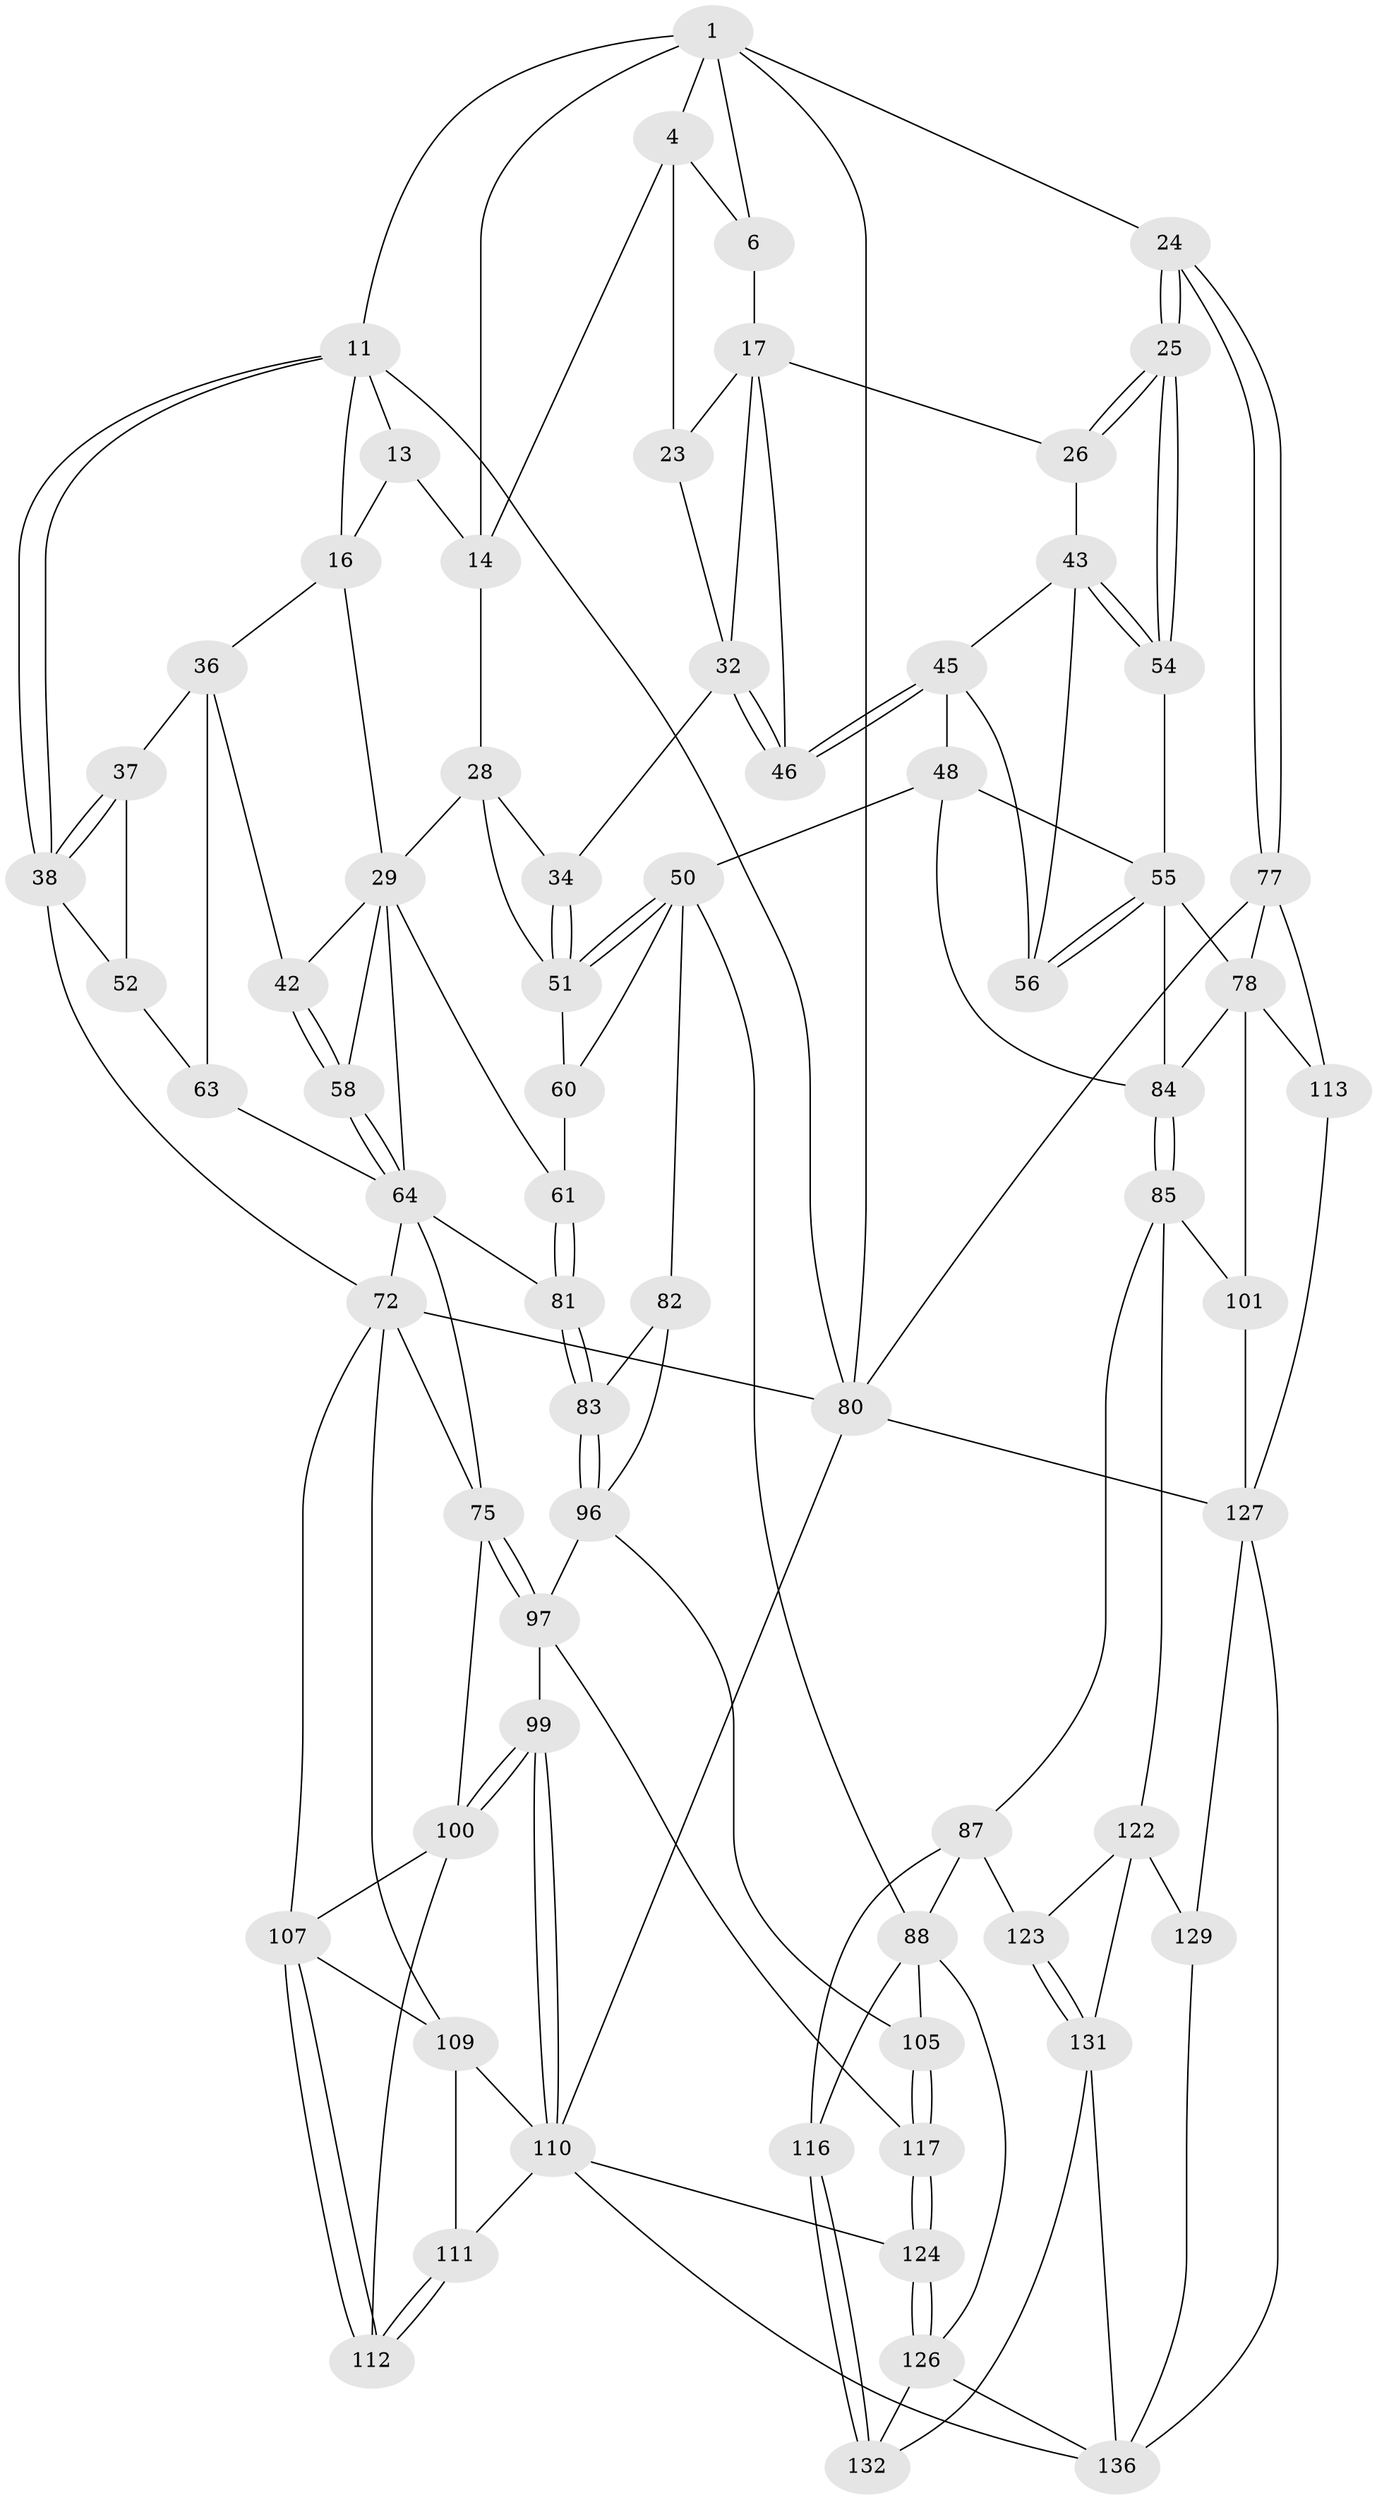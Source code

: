 // original degree distribution, {4: 0.22142857142857142, 5: 0.5571428571428572, 3: 0.014285714285714285, 6: 0.20714285714285716}
// Generated by graph-tools (version 1.1) at 2025/28/03/15/25 16:28:07]
// undirected, 70 vertices, 162 edges
graph export_dot {
graph [start="1"]
  node [color=gray90,style=filled];
  1 [pos="+1+0",super="+8+2"];
  4 [pos="+0.6780705111064811+0",super="+5+18"];
  6 [pos="+0.8893783763425757+0.07626711842942702",super="+7"];
  11 [pos="+0+0",super="+12"];
  13 [pos="+0.3176608871333151+0",super="+15"];
  14 [pos="+0.44737645961651457+0.09661693639407413",super="+19"];
  16 [pos="+0.2487826348886751+0.16018879970175898",super="+31"];
  17 [pos="+0.9051693051727745+0.09742620958086384",super="+20"];
  23 [pos="+0.7570704965828242+0.09161058240354977",super="+27"];
  24 [pos="+1+0.21267203153580636"];
  25 [pos="+1+0.2135684199197838"];
  26 [pos="+0.9743680179638293+0.2122460988032986"];
  28 [pos="+0.43692433441168255+0.24102219258922689",super="+35"];
  29 [pos="+0.37140751738019734+0.23839812585317183",super="+30+57"];
  32 [pos="+0.7182691495983472+0.2586957782053118",super="+33"];
  34 [pos="+0.6459550452577912+0.2672391452519703"];
  36 [pos="+0.22853317512109622+0.18217813108815137",super="+39"];
  37 [pos="+0.0951220646577643+0.18813818811978034",super="+41"];
  38 [pos="+0+0",super="+53"];
  42 [pos="+0.2101742604038748+0.3665129329743996"];
  43 [pos="+0.9254806382351394+0.3250809696211087",super="+44"];
  45 [pos="+0.7919255798631822+0.33180653486445405",super="+47"];
  46 [pos="+0.7890117473649146+0.30910676921055"];
  48 [pos="+0.7803392043565008+0.36395908472198657",super="+49"];
  50 [pos="+0.6495290909604544+0.42900265965169593",super="+68"];
  51 [pos="+0.6122082227329704+0.38235020608389014",super="+59"];
  52 [pos="+0+0.2284530510397628"];
  54 [pos="+0.981591776734385+0.34551672146982604"];
  55 [pos="+0.9590615733563673+0.43676405229149173",super="+70"];
  56 [pos="+0.9373333322606522+0.4040593972557898"];
  58 [pos="+0.23061255143221956+0.37798425872393027"];
  60 [pos="+0.4559401232513253+0.340252970186196"];
  61 [pos="+0.33138862289816434+0.4600273405658525"];
  63 [pos="+0.1043407807713146+0.38963045963461945"];
  64 [pos="+0.21753065982762798+0.46128461214654565",super="+67+65"];
  72 [pos="+0+0.5139638192792144",super="+95+73"];
  75 [pos="+0.2116366247827409+0.5532987920721866",super="+76"];
  77 [pos="+1+0.4777015872387142",super="+91"];
  78 [pos="+0.9852190346949105+0.4727710860959444",super="+92"];
  80 [pos="+0+1",super="+90"];
  81 [pos="+0.34461898826207826+0.4973804297191549"];
  82 [pos="+0.4714401065166482+0.5350340632369717"];
  83 [pos="+0.3472384813390003+0.5013966136876429"];
  84 [pos="+0.7144174880165018+0.4646748080885344",super="+89"];
  85 [pos="+0.7076723686457644+0.6508889939789343",super="+86"];
  87 [pos="+0.6206133685193034+0.651013339683289",super="+115"];
  88 [pos="+0.5453446252370796+0.5606864200232949",super="+103"];
  96 [pos="+0.283037240512489+0.6487936889930567",super="+102"];
  97 [pos="+0.28244831574638823+0.6489294652620835",super="+98"];
  99 [pos="+0.2381239735382928+0.6785006575052444"];
  100 [pos="+0.15682074066338134+0.6586564678596499",super="+106"];
  101 [pos="+0.707674634570289+0.65088945919685",super="+119"];
  105 [pos="+0.3991613502156862+0.7059387558266249"];
  107 [pos="+0.09052429183304989+0.7258667409823767",super="+108"];
  109 [pos="+0+0.8095202012422354",super="+118"];
  110 [pos="+0.18673307891433238+0.8000009748657859",super="+125"];
  111 [pos="+0.14699196009296198+0.7971350436776691"];
  112 [pos="+0.14464978915857377+0.7927638313788727"];
  113 [pos="+0.9986685334571788+0.7248031890505129"];
  116 [pos="+0.49182660235914444+0.7923873896814907"];
  117 [pos="+0.30304077571052057+0.79812835420078"];
  122 [pos="+0.6601990663048991+0.7935335609675566",super="+130"];
  123 [pos="+0.5950411000327815+0.7811520246578733"];
  124 [pos="+0.2934890806582906+0.8431449463935123"];
  126 [pos="+0.3140714487535842+0.8452083737072739",super="+133"];
  127 [pos="+0.9139804798451868+0.8437625680257479",super="+128+138"];
  129 [pos="+0.7553747323582921+0.9140509172333289"];
  131 [pos="+0.6651391968695545+0.8985828247900806",super="+134"];
  132 [pos="+0.4859454332291611+0.8373369265593203"];
  136 [pos="+0.4108091589945011+1",super="+139"];
  1 -- 80;
  1 -- 6;
  1 -- 24;
  1 -- 11;
  1 -- 4;
  1 -- 14;
  4 -- 6;
  4 -- 23 [weight=2];
  4 -- 14;
  6 -- 17 [weight=2];
  11 -- 38;
  11 -- 38;
  11 -- 80;
  11 -- 16;
  11 -- 13;
  13 -- 16;
  13 -- 14;
  14 -- 28;
  16 -- 36;
  16 -- 29;
  17 -- 32;
  17 -- 23;
  17 -- 26;
  17 -- 46;
  23 -- 32;
  24 -- 25;
  24 -- 25;
  24 -- 77;
  24 -- 77;
  25 -- 26;
  25 -- 26;
  25 -- 54;
  25 -- 54;
  26 -- 43;
  28 -- 29;
  28 -- 34;
  28 -- 51;
  29 -- 42;
  29 -- 64;
  29 -- 58;
  29 -- 61;
  32 -- 46;
  32 -- 46;
  32 -- 34;
  34 -- 51;
  34 -- 51;
  36 -- 37 [weight=2];
  36 -- 42;
  36 -- 63;
  37 -- 38;
  37 -- 38;
  37 -- 52;
  38 -- 72;
  38 -- 52;
  42 -- 58;
  42 -- 58;
  43 -- 54;
  43 -- 54;
  43 -- 56;
  43 -- 45;
  45 -- 46;
  45 -- 46;
  45 -- 48;
  45 -- 56;
  48 -- 50;
  48 -- 84;
  48 -- 55;
  50 -- 51;
  50 -- 51;
  50 -- 88;
  50 -- 60;
  50 -- 82;
  51 -- 60;
  52 -- 63;
  54 -- 55;
  55 -- 56;
  55 -- 56;
  55 -- 84;
  55 -- 78;
  58 -- 64;
  58 -- 64;
  60 -- 61;
  61 -- 81;
  61 -- 81;
  63 -- 64;
  64 -- 81;
  64 -- 75 [weight=2];
  64 -- 72;
  72 -- 109;
  72 -- 80;
  72 -- 107;
  72 -- 75;
  75 -- 97;
  75 -- 97;
  75 -- 100;
  77 -- 78;
  77 -- 80;
  77 -- 113;
  78 -- 113;
  78 -- 84;
  78 -- 101 [weight=2];
  80 -- 110;
  80 -- 127;
  81 -- 83;
  81 -- 83;
  82 -- 83;
  82 -- 96;
  83 -- 96;
  83 -- 96;
  84 -- 85;
  84 -- 85;
  85 -- 101 [weight=2];
  85 -- 122;
  85 -- 87;
  87 -- 88;
  87 -- 123;
  87 -- 116;
  88 -- 105;
  88 -- 116;
  88 -- 126;
  96 -- 97;
  96 -- 105;
  97 -- 99;
  97 -- 117;
  99 -- 100;
  99 -- 100;
  99 -- 110;
  99 -- 110;
  100 -- 112;
  100 -- 107;
  101 -- 127;
  105 -- 117;
  105 -- 117;
  107 -- 112;
  107 -- 112;
  107 -- 109;
  109 -- 111;
  109 -- 110;
  110 -- 111;
  110 -- 136;
  110 -- 124;
  111 -- 112;
  111 -- 112;
  113 -- 127;
  116 -- 132;
  116 -- 132;
  117 -- 124;
  117 -- 124;
  122 -- 123;
  122 -- 129;
  122 -- 131;
  123 -- 131;
  123 -- 131;
  124 -- 126;
  124 -- 126;
  126 -- 136;
  126 -- 132;
  127 -- 129;
  127 -- 136;
  129 -- 136;
  131 -- 136;
  131 -- 132;
}
